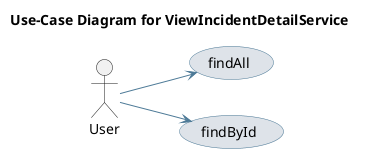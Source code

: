 @startuml
skinparam usecase {
 BackgroundColor #DEE3E9 
 BorderColor #4D7A97 
 ArrowColor #4D7A97 
}
left to right direction
title Use-Case Diagram for ViewIncidentDetailService

actor User
usecase "findAll" as UC_findAll
User --> UC_findAll
usecase "findById" as UC_findById
User --> UC_findById
@enduml